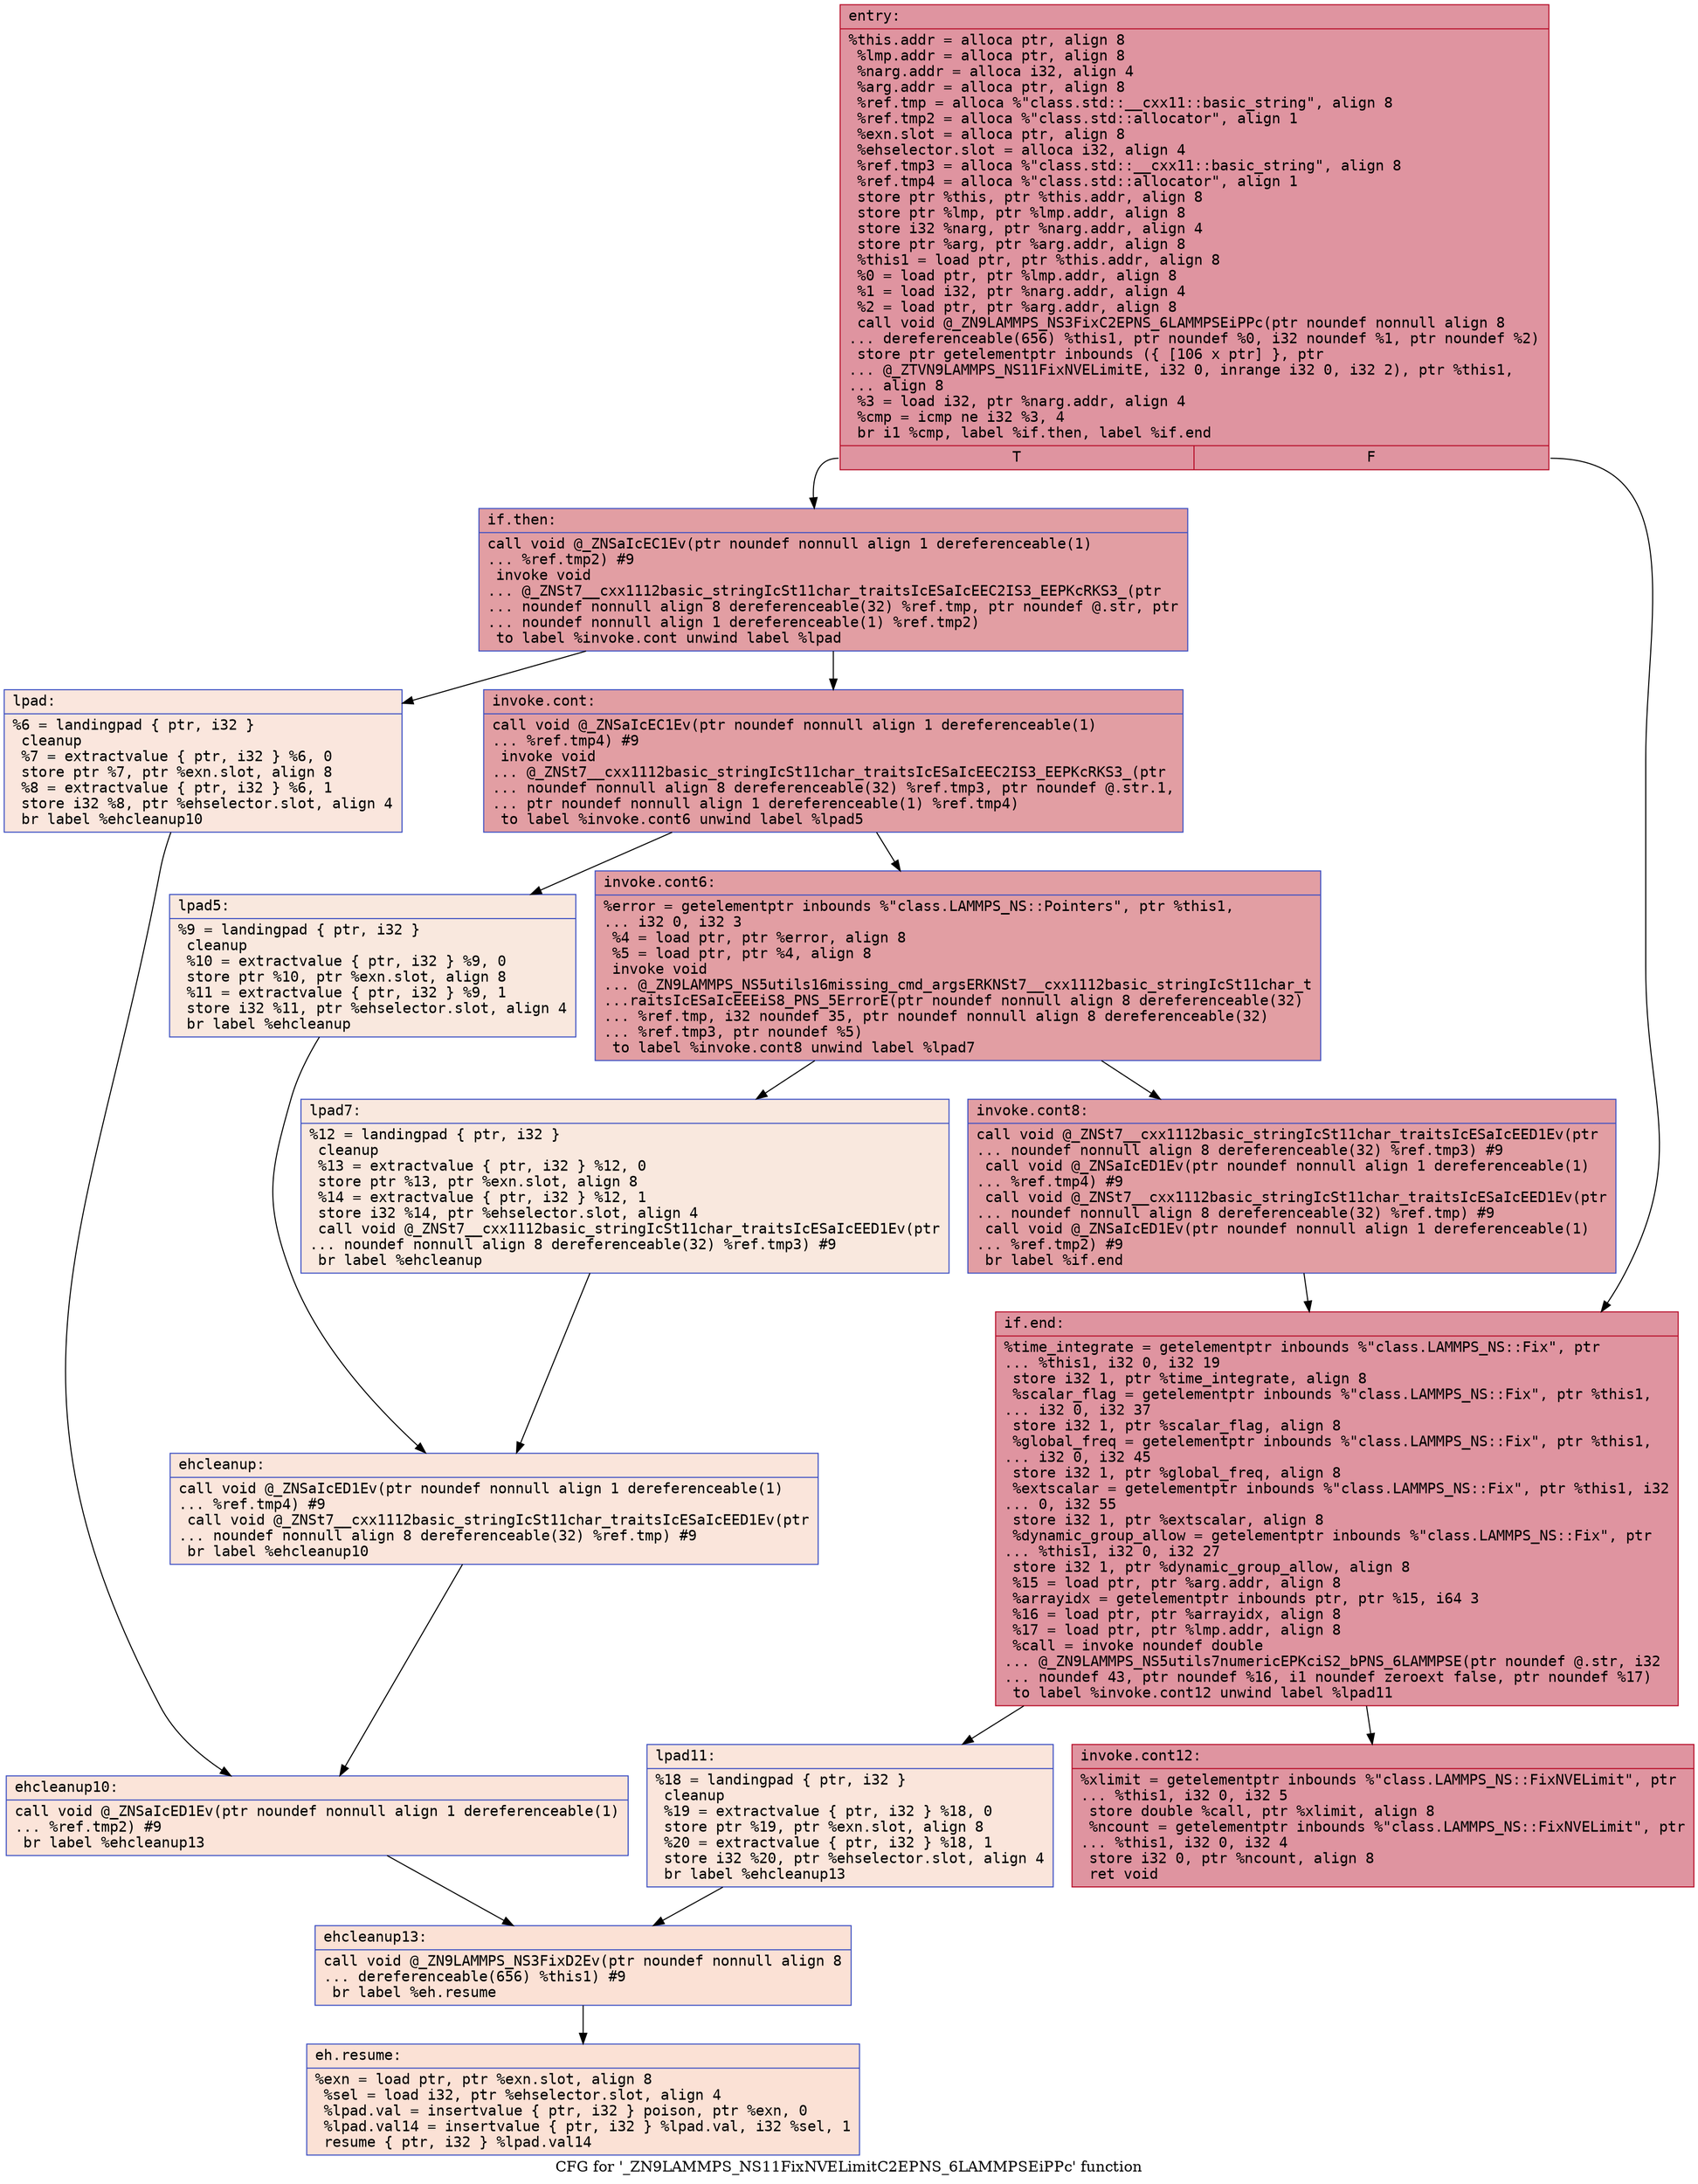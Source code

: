 digraph "CFG for '_ZN9LAMMPS_NS11FixNVELimitC2EPNS_6LAMMPSEiPPc' function" {
	label="CFG for '_ZN9LAMMPS_NS11FixNVELimitC2EPNS_6LAMMPSEiPPc' function";

	Node0x55d56b6502f0 [shape=record,color="#b70d28ff", style=filled, fillcolor="#b70d2870" fontname="Courier",label="{entry:\l|  %this.addr = alloca ptr, align 8\l  %lmp.addr = alloca ptr, align 8\l  %narg.addr = alloca i32, align 4\l  %arg.addr = alloca ptr, align 8\l  %ref.tmp = alloca %\"class.std::__cxx11::basic_string\", align 8\l  %ref.tmp2 = alloca %\"class.std::allocator\", align 1\l  %exn.slot = alloca ptr, align 8\l  %ehselector.slot = alloca i32, align 4\l  %ref.tmp3 = alloca %\"class.std::__cxx11::basic_string\", align 8\l  %ref.tmp4 = alloca %\"class.std::allocator\", align 1\l  store ptr %this, ptr %this.addr, align 8\l  store ptr %lmp, ptr %lmp.addr, align 8\l  store i32 %narg, ptr %narg.addr, align 4\l  store ptr %arg, ptr %arg.addr, align 8\l  %this1 = load ptr, ptr %this.addr, align 8\l  %0 = load ptr, ptr %lmp.addr, align 8\l  %1 = load i32, ptr %narg.addr, align 4\l  %2 = load ptr, ptr %arg.addr, align 8\l  call void @_ZN9LAMMPS_NS3FixC2EPNS_6LAMMPSEiPPc(ptr noundef nonnull align 8\l... dereferenceable(656) %this1, ptr noundef %0, i32 noundef %1, ptr noundef %2)\l  store ptr getelementptr inbounds (\{ [106 x ptr] \}, ptr\l... @_ZTVN9LAMMPS_NS11FixNVELimitE, i32 0, inrange i32 0, i32 2), ptr %this1,\l... align 8\l  %3 = load i32, ptr %narg.addr, align 4\l  %cmp = icmp ne i32 %3, 4\l  br i1 %cmp, label %if.then, label %if.end\l|{<s0>T|<s1>F}}"];
	Node0x55d56b6502f0:s0 -> Node0x55d56b652160[tooltip="entry -> if.then\nProbability 50.00%" ];
	Node0x55d56b6502f0:s1 -> Node0x55d56b652210[tooltip="entry -> if.end\nProbability 50.00%" ];
	Node0x55d56b652160 [shape=record,color="#3d50c3ff", style=filled, fillcolor="#be242e70" fontname="Courier",label="{if.then:\l|  call void @_ZNSaIcEC1Ev(ptr noundef nonnull align 1 dereferenceable(1)\l... %ref.tmp2) #9\l  invoke void\l... @_ZNSt7__cxx1112basic_stringIcSt11char_traitsIcESaIcEEC2IS3_EEPKcRKS3_(ptr\l... noundef nonnull align 8 dereferenceable(32) %ref.tmp, ptr noundef @.str, ptr\l... noundef nonnull align 1 dereferenceable(1) %ref.tmp2)\l          to label %invoke.cont unwind label %lpad\l}"];
	Node0x55d56b652160 -> Node0x55d56b652650[tooltip="if.then -> invoke.cont\nProbability 100.00%" ];
	Node0x55d56b652160 -> Node0x55d56b652730[tooltip="if.then -> lpad\nProbability 0.00%" ];
	Node0x55d56b652650 [shape=record,color="#3d50c3ff", style=filled, fillcolor="#be242e70" fontname="Courier",label="{invoke.cont:\l|  call void @_ZNSaIcEC1Ev(ptr noundef nonnull align 1 dereferenceable(1)\l... %ref.tmp4) #9\l  invoke void\l... @_ZNSt7__cxx1112basic_stringIcSt11char_traitsIcESaIcEEC2IS3_EEPKcRKS3_(ptr\l... noundef nonnull align 8 dereferenceable(32) %ref.tmp3, ptr noundef @.str.1,\l... ptr noundef nonnull align 1 dereferenceable(1) %ref.tmp4)\l          to label %invoke.cont6 unwind label %lpad5\l}"];
	Node0x55d56b652650 -> Node0x55d56b652ac0[tooltip="invoke.cont -> invoke.cont6\nProbability 100.00%" ];
	Node0x55d56b652650 -> Node0x55d56b652b10[tooltip="invoke.cont -> lpad5\nProbability 0.00%" ];
	Node0x55d56b652ac0 [shape=record,color="#3d50c3ff", style=filled, fillcolor="#be242e70" fontname="Courier",label="{invoke.cont6:\l|  %error = getelementptr inbounds %\"class.LAMMPS_NS::Pointers\", ptr %this1,\l... i32 0, i32 3\l  %4 = load ptr, ptr %error, align 8\l  %5 = load ptr, ptr %4, align 8\l  invoke void\l... @_ZN9LAMMPS_NS5utils16missing_cmd_argsERKNSt7__cxx1112basic_stringIcSt11char_t\l...raitsIcESaIcEEEiS8_PNS_5ErrorE(ptr noundef nonnull align 8 dereferenceable(32)\l... %ref.tmp, i32 noundef 35, ptr noundef nonnull align 8 dereferenceable(32)\l... %ref.tmp3, ptr noundef %5)\l          to label %invoke.cont8 unwind label %lpad7\l}"];
	Node0x55d56b652ac0 -> Node0x55d56b652a70[tooltip="invoke.cont6 -> invoke.cont8\nProbability 100.00%" ];
	Node0x55d56b652ac0 -> Node0x55d56b653240[tooltip="invoke.cont6 -> lpad7\nProbability 0.00%" ];
	Node0x55d56b652a70 [shape=record,color="#3d50c3ff", style=filled, fillcolor="#be242e70" fontname="Courier",label="{invoke.cont8:\l|  call void @_ZNSt7__cxx1112basic_stringIcSt11char_traitsIcESaIcEED1Ev(ptr\l... noundef nonnull align 8 dereferenceable(32) %ref.tmp3) #9\l  call void @_ZNSaIcED1Ev(ptr noundef nonnull align 1 dereferenceable(1)\l... %ref.tmp4) #9\l  call void @_ZNSt7__cxx1112basic_stringIcSt11char_traitsIcESaIcEED1Ev(ptr\l... noundef nonnull align 8 dereferenceable(32) %ref.tmp) #9\l  call void @_ZNSaIcED1Ev(ptr noundef nonnull align 1 dereferenceable(1)\l... %ref.tmp2) #9\l  br label %if.end\l}"];
	Node0x55d56b652a70 -> Node0x55d56b652210[tooltip="invoke.cont8 -> if.end\nProbability 100.00%" ];
	Node0x55d56b652730 [shape=record,color="#3d50c3ff", style=filled, fillcolor="#f3c7b170" fontname="Courier",label="{lpad:\l|  %6 = landingpad \{ ptr, i32 \}\l          cleanup\l  %7 = extractvalue \{ ptr, i32 \} %6, 0\l  store ptr %7, ptr %exn.slot, align 8\l  %8 = extractvalue \{ ptr, i32 \} %6, 1\l  store i32 %8, ptr %ehselector.slot, align 4\l  br label %ehcleanup10\l}"];
	Node0x55d56b652730 -> Node0x55d56b654e80[tooltip="lpad -> ehcleanup10\nProbability 100.00%" ];
	Node0x55d56b652b10 [shape=record,color="#3d50c3ff", style=filled, fillcolor="#f2cab570" fontname="Courier",label="{lpad5:\l|  %9 = landingpad \{ ptr, i32 \}\l          cleanup\l  %10 = extractvalue \{ ptr, i32 \} %9, 0\l  store ptr %10, ptr %exn.slot, align 8\l  %11 = extractvalue \{ ptr, i32 \} %9, 1\l  store i32 %11, ptr %ehselector.slot, align 4\l  br label %ehcleanup\l}"];
	Node0x55d56b652b10 -> Node0x55d56b655250[tooltip="lpad5 -> ehcleanup\nProbability 100.00%" ];
	Node0x55d56b653240 [shape=record,color="#3d50c3ff", style=filled, fillcolor="#f2cab570" fontname="Courier",label="{lpad7:\l|  %12 = landingpad \{ ptr, i32 \}\l          cleanup\l  %13 = extractvalue \{ ptr, i32 \} %12, 0\l  store ptr %13, ptr %exn.slot, align 8\l  %14 = extractvalue \{ ptr, i32 \} %12, 1\l  store i32 %14, ptr %ehselector.slot, align 4\l  call void @_ZNSt7__cxx1112basic_stringIcSt11char_traitsIcESaIcEED1Ev(ptr\l... noundef nonnull align 8 dereferenceable(32) %ref.tmp3) #9\l  br label %ehcleanup\l}"];
	Node0x55d56b653240 -> Node0x55d56b655250[tooltip="lpad7 -> ehcleanup\nProbability 100.00%" ];
	Node0x55d56b655250 [shape=record,color="#3d50c3ff", style=filled, fillcolor="#f4c5ad70" fontname="Courier",label="{ehcleanup:\l|  call void @_ZNSaIcED1Ev(ptr noundef nonnull align 1 dereferenceable(1)\l... %ref.tmp4) #9\l  call void @_ZNSt7__cxx1112basic_stringIcSt11char_traitsIcESaIcEED1Ev(ptr\l... noundef nonnull align 8 dereferenceable(32) %ref.tmp) #9\l  br label %ehcleanup10\l}"];
	Node0x55d56b655250 -> Node0x55d56b654e80[tooltip="ehcleanup -> ehcleanup10\nProbability 100.00%" ];
	Node0x55d56b654e80 [shape=record,color="#3d50c3ff", style=filled, fillcolor="#f5c1a970" fontname="Courier",label="{ehcleanup10:\l|  call void @_ZNSaIcED1Ev(ptr noundef nonnull align 1 dereferenceable(1)\l... %ref.tmp2) #9\l  br label %ehcleanup13\l}"];
	Node0x55d56b654e80 -> Node0x55d56b655b60[tooltip="ehcleanup10 -> ehcleanup13\nProbability 100.00%" ];
	Node0x55d56b652210 [shape=record,color="#b70d28ff", style=filled, fillcolor="#b70d2870" fontname="Courier",label="{if.end:\l|  %time_integrate = getelementptr inbounds %\"class.LAMMPS_NS::Fix\", ptr\l... %this1, i32 0, i32 19\l  store i32 1, ptr %time_integrate, align 8\l  %scalar_flag = getelementptr inbounds %\"class.LAMMPS_NS::Fix\", ptr %this1,\l... i32 0, i32 37\l  store i32 1, ptr %scalar_flag, align 8\l  %global_freq = getelementptr inbounds %\"class.LAMMPS_NS::Fix\", ptr %this1,\l... i32 0, i32 45\l  store i32 1, ptr %global_freq, align 8\l  %extscalar = getelementptr inbounds %\"class.LAMMPS_NS::Fix\", ptr %this1, i32\l... 0, i32 55\l  store i32 1, ptr %extscalar, align 8\l  %dynamic_group_allow = getelementptr inbounds %\"class.LAMMPS_NS::Fix\", ptr\l... %this1, i32 0, i32 27\l  store i32 1, ptr %dynamic_group_allow, align 8\l  %15 = load ptr, ptr %arg.addr, align 8\l  %arrayidx = getelementptr inbounds ptr, ptr %15, i64 3\l  %16 = load ptr, ptr %arrayidx, align 8\l  %17 = load ptr, ptr %lmp.addr, align 8\l  %call = invoke noundef double\l... @_ZN9LAMMPS_NS5utils7numericEPKciS2_bPNS_6LAMMPSE(ptr noundef @.str, i32\l... noundef 43, ptr noundef %16, i1 noundef zeroext false, ptr noundef %17)\l          to label %invoke.cont12 unwind label %lpad11\l}"];
	Node0x55d56b652210 -> Node0x55d56b657050[tooltip="if.end -> invoke.cont12\nProbability 100.00%" ];
	Node0x55d56b652210 -> Node0x55d56b6570d0[tooltip="if.end -> lpad11\nProbability 0.00%" ];
	Node0x55d56b657050 [shape=record,color="#b70d28ff", style=filled, fillcolor="#b70d2870" fontname="Courier",label="{invoke.cont12:\l|  %xlimit = getelementptr inbounds %\"class.LAMMPS_NS::FixNVELimit\", ptr\l... %this1, i32 0, i32 5\l  store double %call, ptr %xlimit, align 8\l  %ncount = getelementptr inbounds %\"class.LAMMPS_NS::FixNVELimit\", ptr\l... %this1, i32 0, i32 4\l  store i32 0, ptr %ncount, align 8\l  ret void\l}"];
	Node0x55d56b6570d0 [shape=record,color="#3d50c3ff", style=filled, fillcolor="#f4c5ad70" fontname="Courier",label="{lpad11:\l|  %18 = landingpad \{ ptr, i32 \}\l          cleanup\l  %19 = extractvalue \{ ptr, i32 \} %18, 0\l  store ptr %19, ptr %exn.slot, align 8\l  %20 = extractvalue \{ ptr, i32 \} %18, 1\l  store i32 %20, ptr %ehselector.slot, align 4\l  br label %ehcleanup13\l}"];
	Node0x55d56b6570d0 -> Node0x55d56b655b60[tooltip="lpad11 -> ehcleanup13\nProbability 100.00%" ];
	Node0x55d56b655b60 [shape=record,color="#3d50c3ff", style=filled, fillcolor="#f7bca170" fontname="Courier",label="{ehcleanup13:\l|  call void @_ZN9LAMMPS_NS3FixD2Ev(ptr noundef nonnull align 8\l... dereferenceable(656) %this1) #9\l  br label %eh.resume\l}"];
	Node0x55d56b655b60 -> Node0x55d56b657c10[tooltip="ehcleanup13 -> eh.resume\nProbability 100.00%" ];
	Node0x55d56b657c10 [shape=record,color="#3d50c3ff", style=filled, fillcolor="#f7bca170" fontname="Courier",label="{eh.resume:\l|  %exn = load ptr, ptr %exn.slot, align 8\l  %sel = load i32, ptr %ehselector.slot, align 4\l  %lpad.val = insertvalue \{ ptr, i32 \} poison, ptr %exn, 0\l  %lpad.val14 = insertvalue \{ ptr, i32 \} %lpad.val, i32 %sel, 1\l  resume \{ ptr, i32 \} %lpad.val14\l}"];
}
